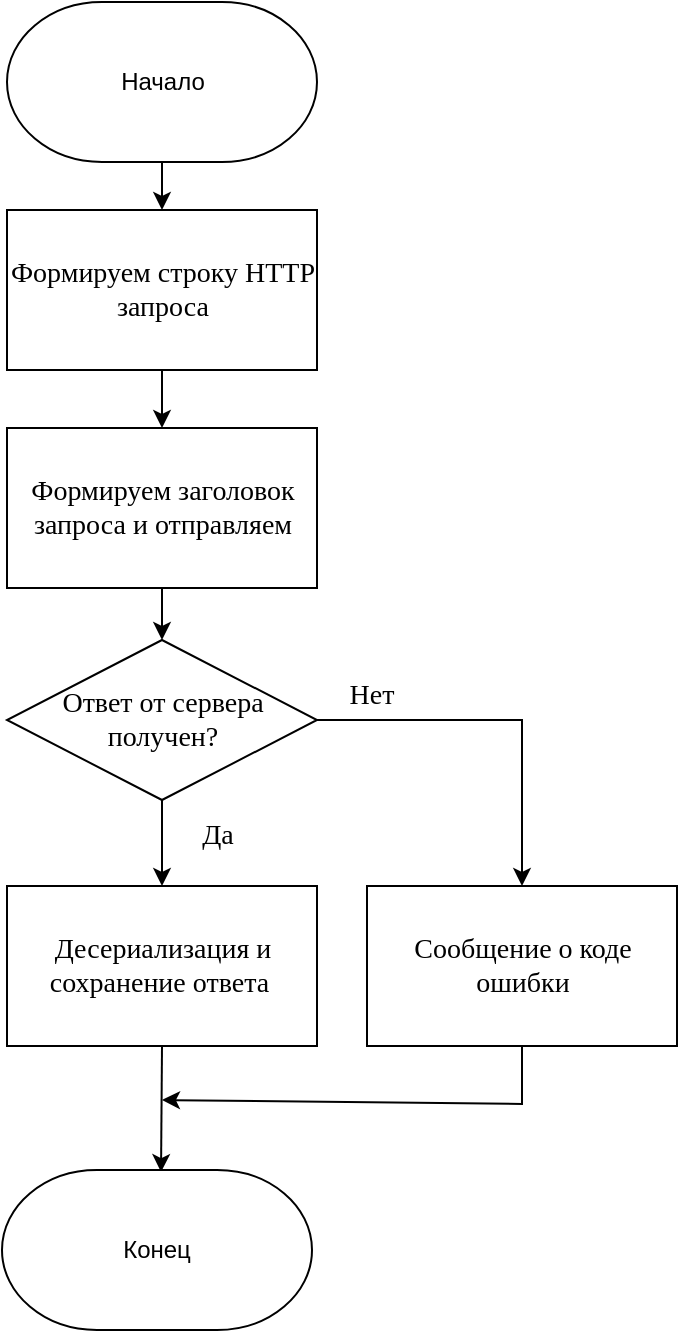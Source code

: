 <mxfile version="18.0.7" type="github">
  <diagram id="dZYxOia7S2l31E0vBHWE" name="Page-1">
    <mxGraphModel dx="460" dy="784" grid="0" gridSize="10" guides="1" tooltips="1" connect="1" arrows="1" fold="1" page="1" pageScale="1" pageWidth="827" pageHeight="1169" math="0" shadow="0">
      <root>
        <mxCell id="0" />
        <mxCell id="1" parent="0" />
        <mxCell id="LYvAj9qt6IVOfER26C6M-2" value="" style="endArrow=classic;html=1;rounded=0;fontFamily=Times New Roman;fontSize=14;exitX=0.5;exitY=1;exitDx=0;exitDy=0;entryX=0.5;entryY=0;entryDx=0;entryDy=0;exitPerimeter=0;" parent="1" source="ynkb5K1pzfTxyZnESLAo-1" target="LYvAj9qt6IVOfER26C6M-3" edge="1">
          <mxGeometry width="50" height="50" relative="1" as="geometry">
            <mxPoint x="400" y="99" as="sourcePoint" />
            <mxPoint x="397.5" y="180" as="targetPoint" />
          </mxGeometry>
        </mxCell>
        <mxCell id="LYvAj9qt6IVOfER26C6M-3" value="Формируем строку HTTP запроса" style="rounded=0;whiteSpace=wrap;html=1;fontFamily=Times New Roman;fontSize=14;" parent="1" vertex="1">
          <mxGeometry x="322.5" y="122" width="155" height="80" as="geometry" />
        </mxCell>
        <mxCell id="LYvAj9qt6IVOfER26C6M-5" value="" style="endArrow=classic;html=1;rounded=0;fontFamily=Times New Roman;fontSize=14;exitX=0.5;exitY=1;exitDx=0;exitDy=0;entryX=0.5;entryY=0;entryDx=0;entryDy=0;" parent="1" source="LYvAj9qt6IVOfER26C6M-3" edge="1" target="LYvAj9qt6IVOfER26C6M-6">
          <mxGeometry width="50" height="50" relative="1" as="geometry">
            <mxPoint x="382.5" y="290" as="sourcePoint" />
            <mxPoint x="397.5" y="260" as="targetPoint" />
          </mxGeometry>
        </mxCell>
        <mxCell id="LYvAj9qt6IVOfER26C6M-6" value="Формируем заголовок запроса и отправляем" style="rounded=0;whiteSpace=wrap;html=1;fontFamily=Times New Roman;fontSize=14;" parent="1" vertex="1">
          <mxGeometry x="322.5" y="231" width="155" height="80" as="geometry" />
        </mxCell>
        <mxCell id="LYvAj9qt6IVOfER26C6M-7" value="Ответ от сервера получен?" style="rhombus;whiteSpace=wrap;html=1;fontFamily=Times New Roman;fontSize=14;" parent="1" vertex="1">
          <mxGeometry x="322.5" y="337" width="155" height="80" as="geometry" />
        </mxCell>
        <mxCell id="LYvAj9qt6IVOfER26C6M-9" value="" style="endArrow=classic;html=1;rounded=0;fontFamily=Times New Roman;fontSize=14;exitX=1;exitY=0.5;exitDx=0;exitDy=0;entryX=0.5;entryY=0;entryDx=0;entryDy=0;" parent="1" source="LYvAj9qt6IVOfER26C6M-7" target="LYvAj9qt6IVOfER26C6M-10" edge="1">
          <mxGeometry width="50" height="50" relative="1" as="geometry">
            <mxPoint x="532.5" y="410" as="sourcePoint" />
            <mxPoint x="572.5" y="380" as="targetPoint" />
            <Array as="points">
              <mxPoint x="580" y="377" />
            </Array>
          </mxGeometry>
        </mxCell>
        <mxCell id="LYvAj9qt6IVOfER26C6M-10" value="Сообщение о коде ошибки" style="rounded=0;whiteSpace=wrap;html=1;fontFamily=Times New Roman;fontSize=14;" parent="1" vertex="1">
          <mxGeometry x="502.5" y="460" width="155" height="80" as="geometry" />
        </mxCell>
        <mxCell id="LYvAj9qt6IVOfER26C6M-11" value="Нет" style="text;html=1;strokeColor=none;fillColor=none;align=center;verticalAlign=middle;whiteSpace=wrap;rounded=0;fontFamily=Times New Roman;fontSize=14;" parent="1" vertex="1">
          <mxGeometry x="475" y="350" width="60" height="30" as="geometry" />
        </mxCell>
        <mxCell id="LYvAj9qt6IVOfER26C6M-13" value="Десериализация и сохранение ответа&amp;nbsp;" style="rounded=0;whiteSpace=wrap;html=1;fontFamily=Times New Roman;fontSize=14;" parent="1" vertex="1">
          <mxGeometry x="322.5" y="460" width="155" height="80" as="geometry" />
        </mxCell>
        <mxCell id="LYvAj9qt6IVOfER26C6M-14" value="" style="endArrow=classic;html=1;rounded=0;fontFamily=Times New Roman;fontSize=14;exitX=0.5;exitY=1;exitDx=0;exitDy=0;entryX=0.5;entryY=0;entryDx=0;entryDy=0;" parent="1" source="LYvAj9qt6IVOfER26C6M-7" target="LYvAj9qt6IVOfER26C6M-13" edge="1">
          <mxGeometry width="50" height="50" relative="1" as="geometry">
            <mxPoint x="282.5" y="470" as="sourcePoint" />
            <mxPoint x="332.5" y="420" as="targetPoint" />
          </mxGeometry>
        </mxCell>
        <mxCell id="LYvAj9qt6IVOfER26C6M-15" value="Да" style="text;html=1;strokeColor=none;fillColor=none;align=center;verticalAlign=middle;whiteSpace=wrap;rounded=0;fontFamily=Times New Roman;fontSize=14;" parent="1" vertex="1">
          <mxGeometry x="397.5" y="420" width="60" height="30" as="geometry" />
        </mxCell>
        <mxCell id="LYvAj9qt6IVOfER26C6M-16" value="" style="endArrow=classic;html=1;rounded=0;fontFamily=Times New Roman;fontSize=14;exitX=0.5;exitY=1;exitDx=0;exitDy=0;entryX=0.5;entryY=0;entryDx=0;entryDy=0;" parent="1" source="LYvAj9qt6IVOfER26C6M-6" target="LYvAj9qt6IVOfER26C6M-7" edge="1">
          <mxGeometry width="50" height="50" relative="1" as="geometry">
            <mxPoint x="252.5" y="410" as="sourcePoint" />
            <mxPoint x="302.5" y="360" as="targetPoint" />
          </mxGeometry>
        </mxCell>
        <mxCell id="LYvAj9qt6IVOfER26C6M-18" value="" style="endArrow=classic;html=1;rounded=0;fontFamily=Times New Roman;fontSize=14;exitX=0.5;exitY=1;exitDx=0;exitDy=0;entryX=0.513;entryY=0.013;entryDx=0;entryDy=0;entryPerimeter=0;" parent="1" source="LYvAj9qt6IVOfER26C6M-13" target="ynkb5K1pzfTxyZnESLAo-2" edge="1">
          <mxGeometry width="50" height="50" relative="1" as="geometry">
            <mxPoint x="252.5" y="600" as="sourcePoint" />
            <mxPoint x="400" y="599" as="targetPoint" />
          </mxGeometry>
        </mxCell>
        <mxCell id="LYvAj9qt6IVOfER26C6M-19" value="" style="endArrow=classic;html=1;rounded=0;fontFamily=Times New Roman;fontSize=14;exitX=0.5;exitY=1;exitDx=0;exitDy=0;" parent="1" source="LYvAj9qt6IVOfER26C6M-10" edge="1">
          <mxGeometry width="50" height="50" relative="1" as="geometry">
            <mxPoint x="562.5" y="610" as="sourcePoint" />
            <mxPoint x="400" y="567" as="targetPoint" />
            <Array as="points">
              <mxPoint x="580" y="569" />
            </Array>
          </mxGeometry>
        </mxCell>
        <mxCell id="ynkb5K1pzfTxyZnESLAo-1" value="Начало" style="strokeWidth=1;html=1;shape=mxgraph.flowchart.terminator;whiteSpace=wrap;" vertex="1" parent="1">
          <mxGeometry x="322.5" y="18" width="155" height="80" as="geometry" />
        </mxCell>
        <mxCell id="ynkb5K1pzfTxyZnESLAo-2" value="Конец" style="strokeWidth=1;html=1;shape=mxgraph.flowchart.terminator;whiteSpace=wrap;" vertex="1" parent="1">
          <mxGeometry x="320" y="602" width="155" height="80" as="geometry" />
        </mxCell>
      </root>
    </mxGraphModel>
  </diagram>
</mxfile>
